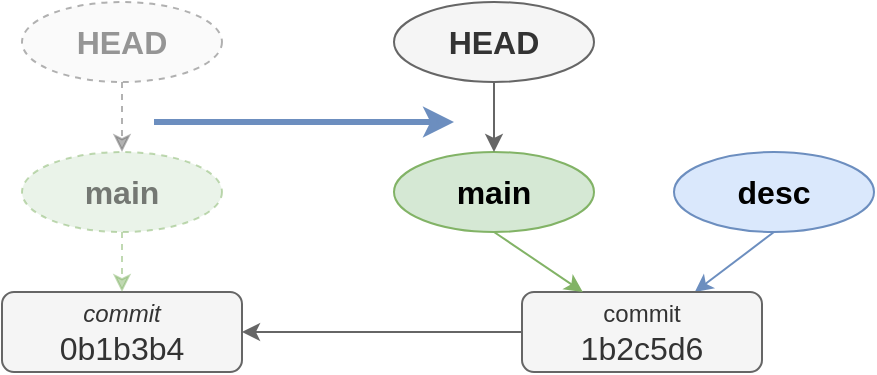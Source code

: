<mxfile version="24.7.7">
  <diagram name="Pàgina-1" id="mhbHxmUa4zc_a_H4eHv1">
    <mxGraphModel dx="1434" dy="754" grid="1" gridSize="10" guides="1" tooltips="1" connect="1" arrows="1" fold="1" page="1" pageScale="1" pageWidth="827" pageHeight="1169" math="0" shadow="0">
      <root>
        <mxCell id="0" />
        <mxCell id="1" parent="0" />
        <mxCell id="XP7l4CYY-w5xx8TXqHRj-1" value="&lt;div style=&quot;line-height: 100%;&quot;&gt;&lt;i&gt;&lt;font style=&quot;font-size: 12px;&quot;&gt;commit&lt;/font&gt;&lt;/i&gt;&lt;/div&gt;0b1b3b4" style="rounded=1;whiteSpace=wrap;html=1;fontSize=16;fillColor=#f5f5f5;strokeColor=#666666;fontColor=#333333;" vertex="1" parent="1">
          <mxGeometry x="264" y="425" width="120" height="40" as="geometry" />
        </mxCell>
        <mxCell id="XP7l4CYY-w5xx8TXqHRj-2" style="rounded=0;orthogonalLoop=1;jettySize=auto;html=1;exitX=0.5;exitY=1;exitDx=0;exitDy=0;fillColor=#d5e8d4;strokeColor=#82b366;dashed=1;opacity=50;" edge="1" parent="1" source="XP7l4CYY-w5xx8TXqHRj-3" target="XP7l4CYY-w5xx8TXqHRj-1">
          <mxGeometry relative="1" as="geometry" />
        </mxCell>
        <mxCell id="XP7l4CYY-w5xx8TXqHRj-3" value="main" style="ellipse;whiteSpace=wrap;html=1;fillColor=#d5e8d4;strokeColor=#82b366;fontSize=16;fontStyle=1;dashed=1;opacity=50;textOpacity=50;" vertex="1" parent="1">
          <mxGeometry x="274" y="355" width="100" height="40" as="geometry" />
        </mxCell>
        <mxCell id="XP7l4CYY-w5xx8TXqHRj-4" style="edgeStyle=orthogonalEdgeStyle;rounded=0;orthogonalLoop=1;jettySize=auto;html=1;exitX=0.5;exitY=1;exitDx=0;exitDy=0;fillColor=#f5f5f5;strokeColor=#666666;entryX=0.5;entryY=0;entryDx=0;entryDy=0;dashed=1;opacity=50;" edge="1" parent="1" source="XP7l4CYY-w5xx8TXqHRj-5" target="XP7l4CYY-w5xx8TXqHRj-3">
          <mxGeometry relative="1" as="geometry" />
        </mxCell>
        <mxCell id="XP7l4CYY-w5xx8TXqHRj-5" value="HEAD" style="ellipse;whiteSpace=wrap;html=1;fillColor=#f5f5f5;strokeColor=#666666;fontSize=16;fontStyle=1;fontColor=#333333;dashed=1;gradientColor=none;opacity=50;textOpacity=50;" vertex="1" parent="1">
          <mxGeometry x="274" y="280" width="100" height="40" as="geometry" />
        </mxCell>
        <mxCell id="XP7l4CYY-w5xx8TXqHRj-6" style="rounded=0;orthogonalLoop=1;jettySize=auto;html=1;exitX=0.5;exitY=1;exitDx=0;exitDy=0;fillColor=#dae8fc;strokeColor=#6c8ebf;" edge="1" parent="1" source="XP7l4CYY-w5xx8TXqHRj-7" target="XP7l4CYY-w5xx8TXqHRj-9">
          <mxGeometry relative="1" as="geometry" />
        </mxCell>
        <mxCell id="XP7l4CYY-w5xx8TXqHRj-7" value="desc" style="ellipse;whiteSpace=wrap;html=1;fillColor=#dae8fc;strokeColor=#6c8ebf;fontSize=16;fontStyle=1" vertex="1" parent="1">
          <mxGeometry x="600" y="355" width="100" height="40" as="geometry" />
        </mxCell>
        <mxCell id="XP7l4CYY-w5xx8TXqHRj-8" style="edgeStyle=orthogonalEdgeStyle;rounded=0;orthogonalLoop=1;jettySize=auto;html=1;exitX=0;exitY=0.5;exitDx=0;exitDy=0;fillColor=#f5f5f5;strokeColor=#666666;" edge="1" parent="1" source="XP7l4CYY-w5xx8TXqHRj-9" target="XP7l4CYY-w5xx8TXqHRj-1">
          <mxGeometry relative="1" as="geometry" />
        </mxCell>
        <mxCell id="XP7l4CYY-w5xx8TXqHRj-9" value="&lt;div style=&quot;line-height: 100%;&quot;&gt;&lt;font style=&quot;font-size: 12px;&quot;&gt;commit&lt;/font&gt;&lt;/div&gt;1b2c5d6" style="rounded=1;whiteSpace=wrap;html=1;fontSize=16;fillColor=#f5f5f5;strokeColor=#666666;fontColor=#333333;" vertex="1" parent="1">
          <mxGeometry x="524" y="425" width="120" height="40" as="geometry" />
        </mxCell>
        <mxCell id="XP7l4CYY-w5xx8TXqHRj-10" style="rounded=0;orthogonalLoop=1;jettySize=auto;html=1;exitX=0.5;exitY=1;exitDx=0;exitDy=0;fillColor=#d5e8d4;strokeColor=#82b366;" edge="1" parent="1" source="XP7l4CYY-w5xx8TXqHRj-11" target="XP7l4CYY-w5xx8TXqHRj-9">
          <mxGeometry relative="1" as="geometry">
            <mxPoint x="510" y="425" as="targetPoint" />
          </mxGeometry>
        </mxCell>
        <mxCell id="XP7l4CYY-w5xx8TXqHRj-11" value="main" style="ellipse;whiteSpace=wrap;html=1;fillColor=#d5e8d4;strokeColor=#82b366;fontSize=16;fontStyle=1" vertex="1" parent="1">
          <mxGeometry x="460" y="355" width="100" height="40" as="geometry" />
        </mxCell>
        <mxCell id="XP7l4CYY-w5xx8TXqHRj-12" style="edgeStyle=orthogonalEdgeStyle;rounded=0;orthogonalLoop=1;jettySize=auto;html=1;exitX=0.5;exitY=1;exitDx=0;exitDy=0;fillColor=#f5f5f5;strokeColor=#666666;entryX=0.5;entryY=0;entryDx=0;entryDy=0;" edge="1" parent="1" source="XP7l4CYY-w5xx8TXqHRj-13" target="XP7l4CYY-w5xx8TXqHRj-11">
          <mxGeometry relative="1" as="geometry" />
        </mxCell>
        <mxCell id="XP7l4CYY-w5xx8TXqHRj-13" value="HEAD" style="ellipse;whiteSpace=wrap;html=1;fillColor=#f5f5f5;strokeColor=#666666;fontSize=16;fontStyle=1;fontColor=#333333;" vertex="1" parent="1">
          <mxGeometry x="460" y="280" width="100" height="40" as="geometry" />
        </mxCell>
        <mxCell id="XP7l4CYY-w5xx8TXqHRj-14" value="" style="endArrow=classic;html=1;rounded=0;fillColor=#dae8fc;strokeColor=#6c8ebf;strokeWidth=3;" edge="1" parent="1">
          <mxGeometry width="50" height="50" relative="1" as="geometry">
            <mxPoint x="340" y="340" as="sourcePoint" />
            <mxPoint x="490" y="340" as="targetPoint" />
          </mxGeometry>
        </mxCell>
      </root>
    </mxGraphModel>
  </diagram>
</mxfile>
